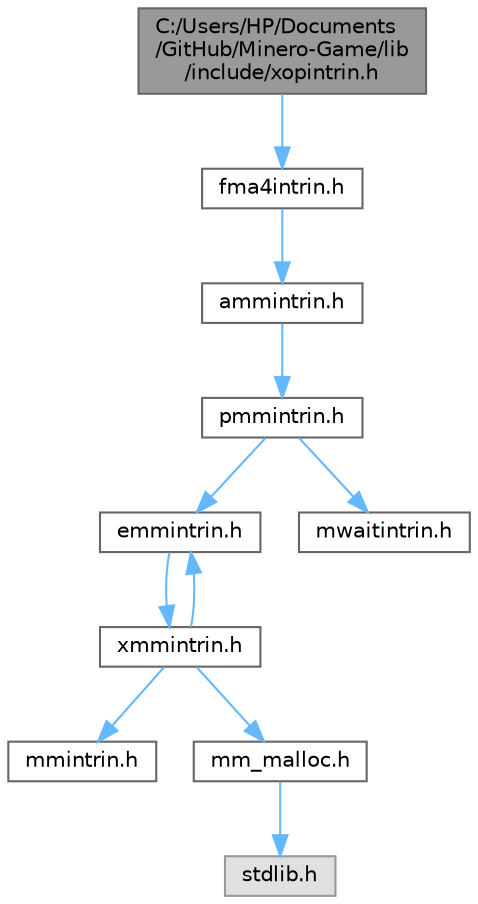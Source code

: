 digraph "C:/Users/HP/Documents/GitHub/Minero-Game/lib/include/xopintrin.h"
{
 // LATEX_PDF_SIZE
  bgcolor="transparent";
  edge [fontname=Helvetica,fontsize=10,labelfontname=Helvetica,labelfontsize=10];
  node [fontname=Helvetica,fontsize=10,shape=box,height=0.2,width=0.4];
  Node1 [id="Node000001",label="C:/Users/HP/Documents\l/GitHub/Minero-Game/lib\l/include/xopintrin.h",height=0.2,width=0.4,color="gray40", fillcolor="grey60", style="filled", fontcolor="black",tooltip=" "];
  Node1 -> Node2 [id="edge11_Node000001_Node000002",color="steelblue1",style="solid",tooltip=" "];
  Node2 [id="Node000002",label="fma4intrin.h",height=0.2,width=0.4,color="grey40", fillcolor="white", style="filled",URL="$lib_2include_2fma4intrin_8h.html",tooltip=" "];
  Node2 -> Node3 [id="edge12_Node000002_Node000003",color="steelblue1",style="solid",tooltip=" "];
  Node3 [id="Node000003",label="ammintrin.h",height=0.2,width=0.4,color="grey40", fillcolor="white", style="filled",URL="$lib_2include_2ammintrin_8h.html",tooltip=" "];
  Node3 -> Node4 [id="edge13_Node000003_Node000004",color="steelblue1",style="solid",tooltip=" "];
  Node4 [id="Node000004",label="pmmintrin.h",height=0.2,width=0.4,color="grey40", fillcolor="white", style="filled",URL="$lib_2include_2pmmintrin_8h.html",tooltip=" "];
  Node4 -> Node5 [id="edge14_Node000004_Node000005",color="steelblue1",style="solid",tooltip=" "];
  Node5 [id="Node000005",label="emmintrin.h",height=0.2,width=0.4,color="grey40", fillcolor="white", style="filled",URL="$lib_2include_2emmintrin_8h.html",tooltip=" "];
  Node5 -> Node6 [id="edge15_Node000005_Node000006",color="steelblue1",style="solid",tooltip=" "];
  Node6 [id="Node000006",label="xmmintrin.h",height=0.2,width=0.4,color="grey40", fillcolor="white", style="filled",URL="$lib_2include_2xmmintrin_8h.html",tooltip=" "];
  Node6 -> Node7 [id="edge16_Node000006_Node000007",color="steelblue1",style="solid",tooltip=" "];
  Node7 [id="Node000007",label="mmintrin.h",height=0.2,width=0.4,color="grey40", fillcolor="white", style="filled",URL="$lib_2include_2mmintrin_8h.html",tooltip=" "];
  Node6 -> Node8 [id="edge17_Node000006_Node000008",color="steelblue1",style="solid",tooltip=" "];
  Node8 [id="Node000008",label="mm_malloc.h",height=0.2,width=0.4,color="grey40", fillcolor="white", style="filled",URL="$lib_2include_2mm__malloc_8h.html",tooltip=" "];
  Node8 -> Node9 [id="edge18_Node000008_Node000009",color="steelblue1",style="solid",tooltip=" "];
  Node9 [id="Node000009",label="stdlib.h",height=0.2,width=0.4,color="grey60", fillcolor="#E0E0E0", style="filled",tooltip=" "];
  Node6 -> Node5 [id="edge19_Node000006_Node000005",color="steelblue1",style="solid",tooltip=" "];
  Node4 -> Node10 [id="edge20_Node000004_Node000010",color="steelblue1",style="solid",tooltip=" "];
  Node10 [id="Node000010",label="mwaitintrin.h",height=0.2,width=0.4,color="grey40", fillcolor="white", style="filled",URL="$lib_2include_2mwaitintrin_8h.html",tooltip=" "];
}
